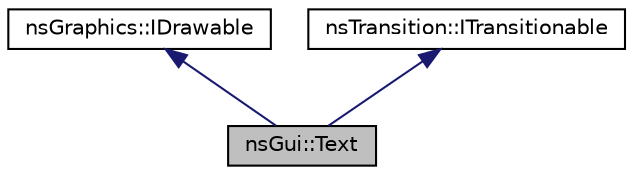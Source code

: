 digraph "nsGui::Text"
{
 // LATEX_PDF_SIZE
  edge [fontname="Helvetica",fontsize="10",labelfontname="Helvetica",labelfontsize="10"];
  node [fontname="Helvetica",fontsize="10",shape=record];
  Node1 [label="nsGui::Text",height=0.2,width=0.4,color="black", fillcolor="grey75", style="filled", fontcolor="black",tooltip="Gère l'affichage d'un texte."];
  Node2 -> Node1 [dir="back",color="midnightblue",fontsize="10",style="solid",fontname="Helvetica"];
  Node2 [label="nsGraphics::IDrawable",height=0.2,width=0.4,color="black", fillcolor="white", style="filled",URL="$classns_graphics_1_1_i_drawable.html",tooltip="Interface pour un objet affichable."];
  Node3 -> Node1 [dir="back",color="midnightblue",fontsize="10",style="solid",fontname="Helvetica"];
  Node3 [label="nsTransition::ITransitionable",height=0.2,width=0.4,color="black", fillcolor="white", style="filled",URL="$classns_transition_1_1_i_transitionable.html",tooltip="Une classe abstraite pour n'importe quelle élément pouvant effectuer une transition entre deux états."];
}
